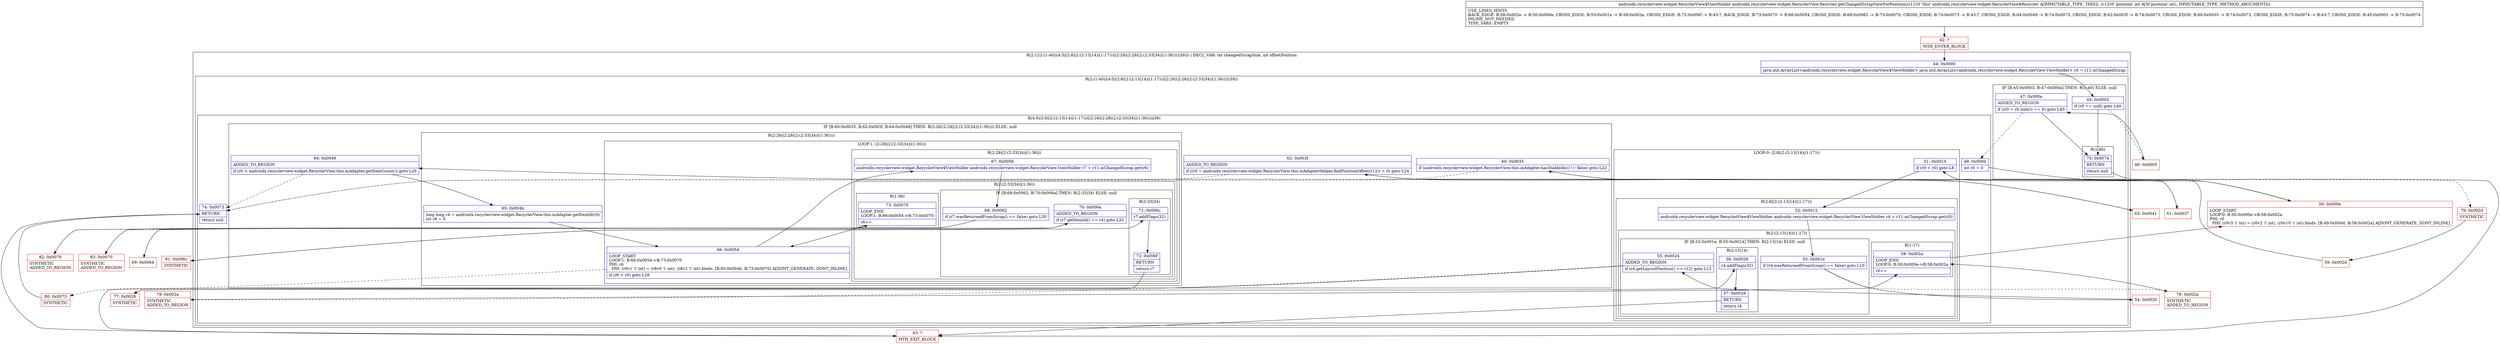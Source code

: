digraph "CFG forandroidx.recyclerview.widget.RecyclerView.Recycler.getChangedScrapViewForPosition(I)Landroidx\/recyclerview\/widget\/RecyclerView$ViewHolder;" {
subgraph cluster_Region_1647012539 {
label = "R(2:1|(2:(1:40)|(4:5|(2:8|(2:(2:13|14)|(1:17)))|(2:26|(2:28|(2:(2:33|34)|(1:36))))|39))) | DECL_VAR: int changedScrapSize, int offsetPosition\l";
node [shape=record,color=blue];
Node_44 [shape=record,label="{44\:\ 0x0000|java.util.ArrayList\<androidx.recyclerview.widget.RecyclerView$ViewHolder\> java.util.ArrayList\<androidx.recyclerview.widget.RecyclerView.ViewHolder\> r0 = r11.mChangedScrap\l}"];
subgraph cluster_Region_1175056147 {
label = "R(2:(1:40)|(4:5|(2:8|(2:(2:13|14)|(1:17)))|(2:26|(2:28|(2:(2:33|34)|(1:36))))|39))";
node [shape=record,color=blue];
subgraph cluster_IfRegion_727012873 {
label = "IF [B:45:0x0003, B:47:0x000a] THEN: R(1:40) ELSE: null";
node [shape=record,color=blue];
Node_45 [shape=record,label="{45\:\ 0x0003|if (r0 == null) goto L40\l}"];
Node_47 [shape=record,label="{47\:\ 0x000a|ADDED_TO_REGION\l|if ((r0 = r0.size()) == 0) goto L40\l}"];
subgraph cluster_Region_1608519400 {
label = "R(1:40)";
node [shape=record,color=blue];
Node_75 [shape=record,label="{75\:\ 0x0074|RETURN\l|return null\l}"];
}
}
subgraph cluster_Region_626606755 {
label = "R(4:5|(2:8|(2:(2:13|14)|(1:17)))|(2:26|(2:28|(2:(2:33|34)|(1:36))))|39)";
node [shape=record,color=blue];
Node_49 [shape=record,label="{49\:\ 0x000d|int r0 = 0\l}"];
subgraph cluster_LoopRegion_841004707 {
label = "LOOP:0: (2:8|(2:(2:13|14)|(1:17)))";
node [shape=record,color=blue];
Node_51 [shape=record,label="{51\:\ 0x0010|if (r0 \< r0) goto L8\l}"];
subgraph cluster_Region_168007301 {
label = "R(2:8|(2:(2:13|14)|(1:17)))";
node [shape=record,color=blue];
Node_52 [shape=record,label="{52\:\ 0x0012|androidx.recyclerview.widget.RecyclerView$ViewHolder androidx.recyclerview.widget.RecyclerView.ViewHolder r4 = r11.mChangedScrap.get(r0)\l}"];
subgraph cluster_Region_1829162738 {
label = "R(2:(2:13|14)|(1:17))";
node [shape=record,color=blue];
subgraph cluster_IfRegion_627996879 {
label = "IF [B:53:0x001e, B:55:0x0024] THEN: R(2:13|14) ELSE: null";
node [shape=record,color=blue];
Node_53 [shape=record,label="{53\:\ 0x001e|if (r4.wasReturnedFromScrap() == false) goto L10\l}"];
Node_55 [shape=record,label="{55\:\ 0x0024|ADDED_TO_REGION\l|if (r4.getLayoutPosition() == r12) goto L12\l}"];
subgraph cluster_Region_1287561421 {
label = "R(2:13|14)";
node [shape=record,color=blue];
Node_56 [shape=record,label="{56\:\ 0x0026|r4.addFlags(32)\l}"];
Node_57 [shape=record,label="{57\:\ 0x0029|RETURN\l|return r4\l}"];
}
}
subgraph cluster_Region_199720174 {
label = "R(1:17)";
node [shape=record,color=blue];
Node_58 [shape=record,label="{58\:\ 0x002a|LOOP_END\lLOOP:0: B:50:0x000e\-\>B:58:0x002a\l|r0++\l}"];
}
}
}
}
subgraph cluster_IfRegion_1003074997 {
label = "IF [B:60:0x0035, B:62:0x003f, B:64:0x0049] THEN: R(2:26|(2:28|(2:(2:33|34)|(1:36)))) ELSE: null";
node [shape=record,color=blue];
Node_60 [shape=record,label="{60\:\ 0x0035|if (androidx.recyclerview.widget.RecyclerView.this.mAdapter.hasStableIds() != false) goto L22\l}"];
Node_62 [shape=record,label="{62\:\ 0x003f|ADDED_TO_REGION\l|if ((r0 = androidx.recyclerview.widget.RecyclerView.this.mAdapterHelper.findPositionOffset(r12)) \> 0) goto L24\l}"];
Node_64 [shape=record,label="{64\:\ 0x0049|ADDED_TO_REGION\l|if (r0 \< androidx.recyclerview.widget.RecyclerView.this.mAdapter.getItemCount()) goto L26\l}"];
subgraph cluster_Region_1705021756 {
label = "R(2:26|(2:28|(2:(2:33|34)|(1:36))))";
node [shape=record,color=blue];
Node_65 [shape=record,label="{65\:\ 0x004b|long long r4 = androidx.recyclerview.widget.RecyclerView.this.mAdapter.getItemId(r0)\lint r6 = 0\l}"];
subgraph cluster_LoopRegion_1655873575 {
label = "LOOP:1: (2:28|(2:(2:33|34)|(1:36)))";
node [shape=record,color=blue];
Node_66 [shape=record,label="{66\:\ 0x0054|LOOP_START\lLOOP:1: B:66:0x0054\-\>B:73:0x0070\lPHI: r6 \l  PHI: (r6v1 'i' int) = (r6v0 'i' int), (r6v2 'i' int) binds: [B:65:0x004b, B:73:0x0070] A[DONT_GENERATE, DONT_INLINE]\l|if (r6 \< r0) goto L28\l}"];
subgraph cluster_Region_366732181 {
label = "R(2:28|(2:(2:33|34)|(1:36)))";
node [shape=record,color=blue];
Node_67 [shape=record,label="{67\:\ 0x0056|androidx.recyclerview.widget.RecyclerView$ViewHolder androidx.recyclerview.widget.RecyclerView.ViewHolder r7 = r11.mChangedScrap.get(r6)\l}"];
subgraph cluster_Region_842118312 {
label = "R(2:(2:33|34)|(1:36))";
node [shape=record,color=blue];
subgraph cluster_IfRegion_1375905413 {
label = "IF [B:68:0x0062, B:70:0x006a] THEN: R(2:33|34) ELSE: null";
node [shape=record,color=blue];
Node_68 [shape=record,label="{68\:\ 0x0062|if (r7.wasReturnedFromScrap() == false) goto L30\l}"];
Node_70 [shape=record,label="{70\:\ 0x006a|ADDED_TO_REGION\l|if (r7.getItemId() == r4) goto L32\l}"];
subgraph cluster_Region_1386895653 {
label = "R(2:33|34)";
node [shape=record,color=blue];
Node_71 [shape=record,label="{71\:\ 0x006c|r7.addFlags(32)\l}"];
Node_72 [shape=record,label="{72\:\ 0x006f|RETURN\l|return r7\l}"];
}
}
subgraph cluster_Region_1955837258 {
label = "R(1:36)";
node [shape=record,color=blue];
Node_73 [shape=record,label="{73\:\ 0x0070|LOOP_END\lLOOP:1: B:66:0x0054\-\>B:73:0x0070\l|r6++\l}"];
}
}
}
}
}
}
Node_74 [shape=record,label="{74\:\ 0x0073|RETURN\l|return null\l}"];
}
}
}
Node_42 [shape=record,color=red,label="{42\:\ ?|MTH_ENTER_BLOCK\l}"];
Node_46 [shape=record,color=red,label="{46\:\ 0x0005}"];
Node_50 [shape=record,color=red,label="{50\:\ 0x000e|LOOP_START\lLOOP:0: B:50:0x000e\-\>B:58:0x002a\lPHI: r0 \l  PHI: (r0v3 'i' int) = (r0v2 'i' int), (r0v10 'i' int) binds: [B:49:0x000d, B:58:0x002a] A[DONT_GENERATE, DONT_INLINE]\l}"];
Node_54 [shape=record,color=red,label="{54\:\ 0x0020}"];
Node_77 [shape=record,color=red,label="{77\:\ 0x0026|SYNTHETIC\l}"];
Node_43 [shape=record,color=red,label="{43\:\ ?|MTH_EXIT_BLOCK\l}"];
Node_79 [shape=record,color=red,label="{79\:\ 0x002a|SYNTHETIC\lADDED_TO_REGION\l}"];
Node_78 [shape=record,color=red,label="{78\:\ 0x002a|SYNTHETIC\lADDED_TO_REGION\l}"];
Node_76 [shape=record,color=red,label="{76\:\ 0x002d|SYNTHETIC\l}"];
Node_59 [shape=record,color=red,label="{59\:\ 0x002d}"];
Node_61 [shape=record,color=red,label="{61\:\ 0x0037}"];
Node_63 [shape=record,color=red,label="{63\:\ 0x0041}"];
Node_69 [shape=record,color=red,label="{69\:\ 0x0064}"];
Node_81 [shape=record,color=red,label="{81\:\ 0x006c|SYNTHETIC\l}"];
Node_83 [shape=record,color=red,label="{83\:\ 0x0070|SYNTHETIC\lADDED_TO_REGION\l}"];
Node_82 [shape=record,color=red,label="{82\:\ 0x0070|SYNTHETIC\lADDED_TO_REGION\l}"];
Node_80 [shape=record,color=red,label="{80\:\ 0x0073|SYNTHETIC\l}"];
MethodNode[shape=record,label="{androidx.recyclerview.widget.RecyclerView$ViewHolder androidx.recyclerview.widget.RecyclerView.Recycler.getChangedScrapViewForPosition((r11v0 'this' androidx.recyclerview.widget.RecyclerView$Recycler A[IMMUTABLE_TYPE, THIS]), (r12v0 'position' int A[D('position' int), IMMUTABLE_TYPE, METHOD_ARGUMENT]))  | USE_LINES_HINTS\lBACK_EDGE: B:58:0x002a \-\> B:50:0x000e, CROSS_EDGE: B:53:0x001e \-\> B:58:0x002a, CROSS_EDGE: B:72:0x006f \-\> B:43:?, BACK_EDGE: B:73:0x0070 \-\> B:66:0x0054, CROSS_EDGE: B:68:0x0062 \-\> B:73:0x0070, CROSS_EDGE: B:74:0x0073 \-\> B:43:?, CROSS_EDGE: B:64:0x0049 \-\> B:74:0x0073, CROSS_EDGE: B:62:0x003f \-\> B:74:0x0073, CROSS_EDGE: B:60:0x0035 \-\> B:74:0x0073, CROSS_EDGE: B:75:0x0074 \-\> B:43:?, CROSS_EDGE: B:45:0x0003 \-\> B:75:0x0074\lINLINE_NOT_NEEDED\lTYPE_VARS: EMPTY\l}"];
MethodNode -> Node_42;Node_44 -> Node_45;
Node_45 -> Node_46[style=dashed];
Node_45 -> Node_75;
Node_47 -> Node_49[style=dashed];
Node_47 -> Node_75;
Node_75 -> Node_43;
Node_49 -> Node_50;
Node_51 -> Node_52;
Node_51 -> Node_76[style=dashed];
Node_52 -> Node_53;
Node_53 -> Node_54;
Node_53 -> Node_78[style=dashed];
Node_55 -> Node_77;
Node_55 -> Node_79[style=dashed];
Node_56 -> Node_57;
Node_57 -> Node_43;
Node_58 -> Node_50;
Node_60 -> Node_61;
Node_60 -> Node_74[style=dashed];
Node_62 -> Node_63;
Node_62 -> Node_74[style=dashed];
Node_64 -> Node_65;
Node_64 -> Node_74[style=dashed];
Node_65 -> Node_66;
Node_66 -> Node_67;
Node_66 -> Node_80[style=dashed];
Node_67 -> Node_68;
Node_68 -> Node_69;
Node_68 -> Node_82[style=dashed];
Node_70 -> Node_81;
Node_70 -> Node_83[style=dashed];
Node_71 -> Node_72;
Node_72 -> Node_43;
Node_73 -> Node_66;
Node_74 -> Node_43;
Node_42 -> Node_44;
Node_46 -> Node_47;
Node_50 -> Node_51;
Node_54 -> Node_55;
Node_77 -> Node_56;
Node_79 -> Node_58;
Node_78 -> Node_58;
Node_76 -> Node_59;
Node_59 -> Node_60;
Node_61 -> Node_62;
Node_63 -> Node_64;
Node_69 -> Node_70;
Node_81 -> Node_71;
Node_83 -> Node_73;
Node_82 -> Node_73;
Node_80 -> Node_74;
}

